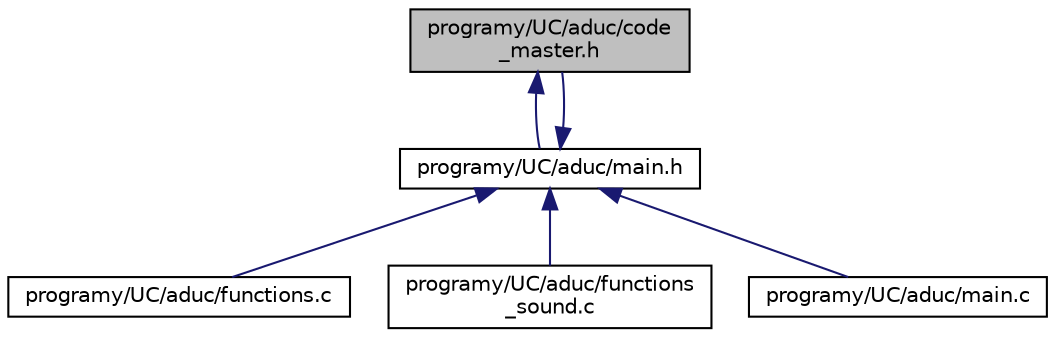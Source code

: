 digraph "programy/UC/aduc/code_master.h"
{
  edge [fontname="Helvetica",fontsize="10",labelfontname="Helvetica",labelfontsize="10"];
  node [fontname="Helvetica",fontsize="10",shape=record];
  Node9 [label="programy/UC/aduc/code\l_master.h",height=0.2,width=0.4,color="black", fillcolor="grey75", style="filled", fontcolor="black"];
  Node9 -> Node10 [dir="back",color="midnightblue",fontsize="10",style="solid",fontname="Helvetica"];
  Node10 [label="programy/UC/aduc/main.h",height=0.2,width=0.4,color="black", fillcolor="white", style="filled",URL="$main_8h.html",tooltip="deklaracje zmiennych i bibliotek "];
  Node10 -> Node9 [dir="back",color="midnightblue",fontsize="10",style="solid",fontname="Helvetica"];
  Node10 -> Node11 [dir="back",color="midnightblue",fontsize="10",style="solid",fontname="Helvetica"];
  Node11 [label="programy/UC/aduc/functions.c",height=0.2,width=0.4,color="black", fillcolor="white", style="filled",URL="$functions_8c.html",tooltip="Biblioteka funkcji. "];
  Node10 -> Node12 [dir="back",color="midnightblue",fontsize="10",style="solid",fontname="Helvetica"];
  Node12 [label="programy/UC/aduc/functions\l_sound.c",height=0.2,width=0.4,color="black", fillcolor="white", style="filled",URL="$functions__sound_8c.html",tooltip="Biblioteka funkcji. "];
  Node10 -> Node13 [dir="back",color="midnightblue",fontsize="10",style="solid",fontname="Helvetica"];
  Node13 [label="programy/UC/aduc/main.c",height=0.2,width=0.4,color="black", fillcolor="white", style="filled",URL="$main_8c.html",tooltip="glowny plik "];
}
